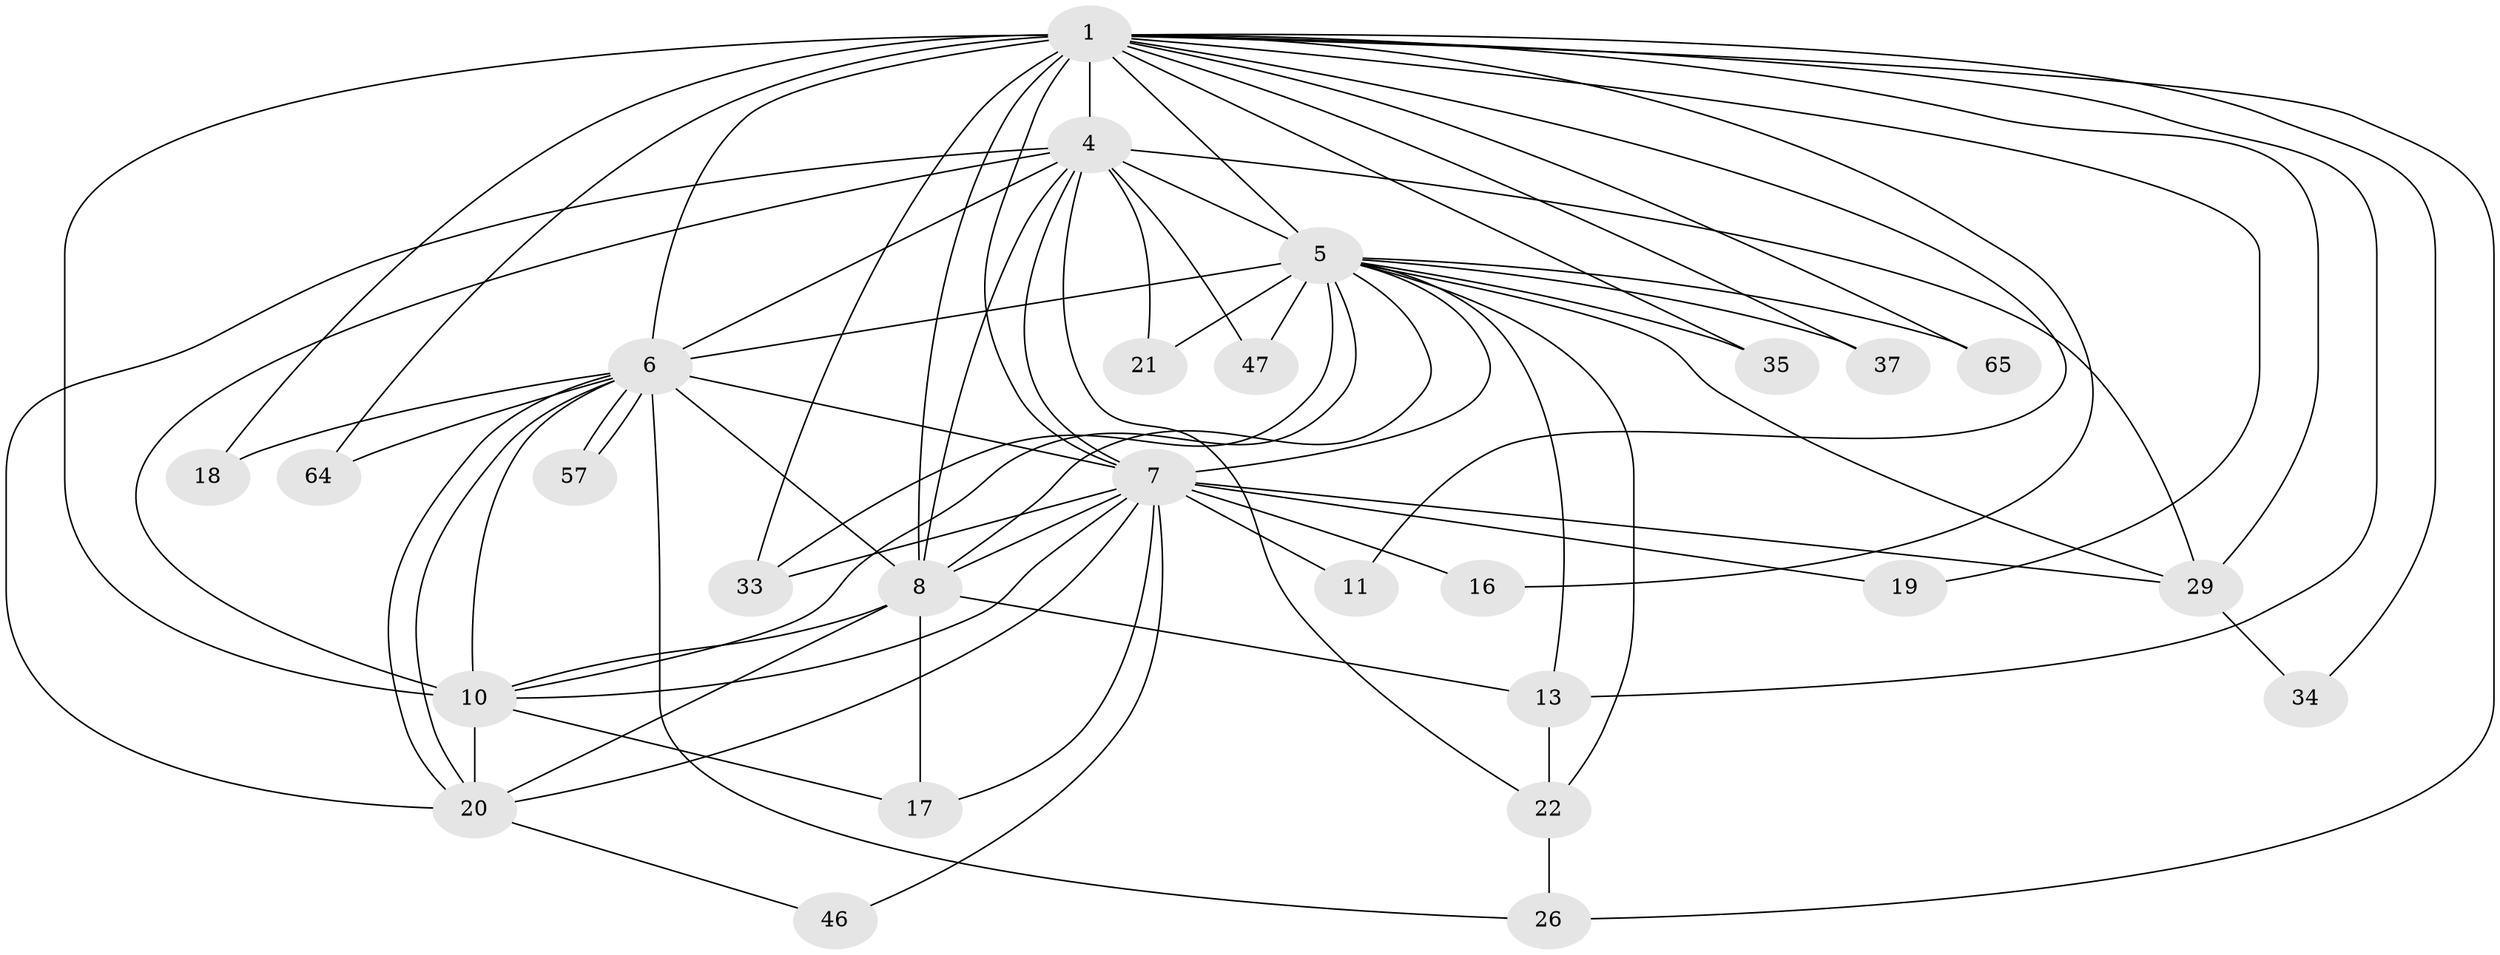 // original degree distribution, {16: 0.04411764705882353, 17: 0.014705882352941176, 25: 0.014705882352941176, 21: 0.014705882352941176, 19: 0.029411764705882353, 14: 0.014705882352941176, 11: 0.014705882352941176, 2: 0.6029411764705882, 6: 0.029411764705882353, 3: 0.14705882352941177, 7: 0.014705882352941176, 4: 0.04411764705882353, 5: 0.014705882352941176}
// Generated by graph-tools (version 1.1) at 2025/17/03/04/25 18:17:26]
// undirected, 27 vertices, 72 edges
graph export_dot {
graph [start="1"]
  node [color=gray90,style=filled];
  1 [super="+2+39"];
  4 [super="+60+68+15+48"];
  5 [super="+12+14+66+25+31+32"];
  6;
  7 [super="+27+55+30"];
  8;
  10;
  11;
  13 [super="+23"];
  16;
  17 [super="+43"];
  18;
  19;
  20 [super="+63+45+42"];
  21;
  22;
  26;
  29 [super="+38"];
  33;
  34;
  35;
  37;
  46;
  47;
  57;
  64;
  65;
  1 -- 4 [weight=6];
  1 -- 5 [weight=12];
  1 -- 6 [weight=6];
  1 -- 7 [weight=6];
  1 -- 8 [weight=5];
  1 -- 10 [weight=4];
  1 -- 64;
  1 -- 65;
  1 -- 11;
  1 -- 13;
  1 -- 16;
  1 -- 18;
  1 -- 19;
  1 -- 26;
  1 -- 29;
  1 -- 33;
  1 -- 34;
  1 -- 35;
  1 -- 37;
  4 -- 5 [weight=3];
  4 -- 6;
  4 -- 7;
  4 -- 8;
  4 -- 10;
  4 -- 21;
  4 -- 22;
  4 -- 29;
  4 -- 47;
  4 -- 20;
  5 -- 6 [weight=3];
  5 -- 7 [weight=2];
  5 -- 8;
  5 -- 10;
  5 -- 13;
  5 -- 22;
  5 -- 37;
  5 -- 47;
  5 -- 29;
  5 -- 33 [weight=2];
  5 -- 21;
  5 -- 65;
  5 -- 35;
  6 -- 7 [weight=2];
  6 -- 8;
  6 -- 10;
  6 -- 18;
  6 -- 20;
  6 -- 20;
  6 -- 26;
  6 -- 57;
  6 -- 57;
  6 -- 64;
  7 -- 8 [weight=2];
  7 -- 10;
  7 -- 11;
  7 -- 16;
  7 -- 17;
  7 -- 19;
  7 -- 29;
  7 -- 33;
  7 -- 20;
  7 -- 46;
  8 -- 10;
  8 -- 13;
  8 -- 17;
  8 -- 20;
  10 -- 20;
  10 -- 17;
  13 -- 22;
  20 -- 46;
  22 -- 26;
  29 -- 34;
}
